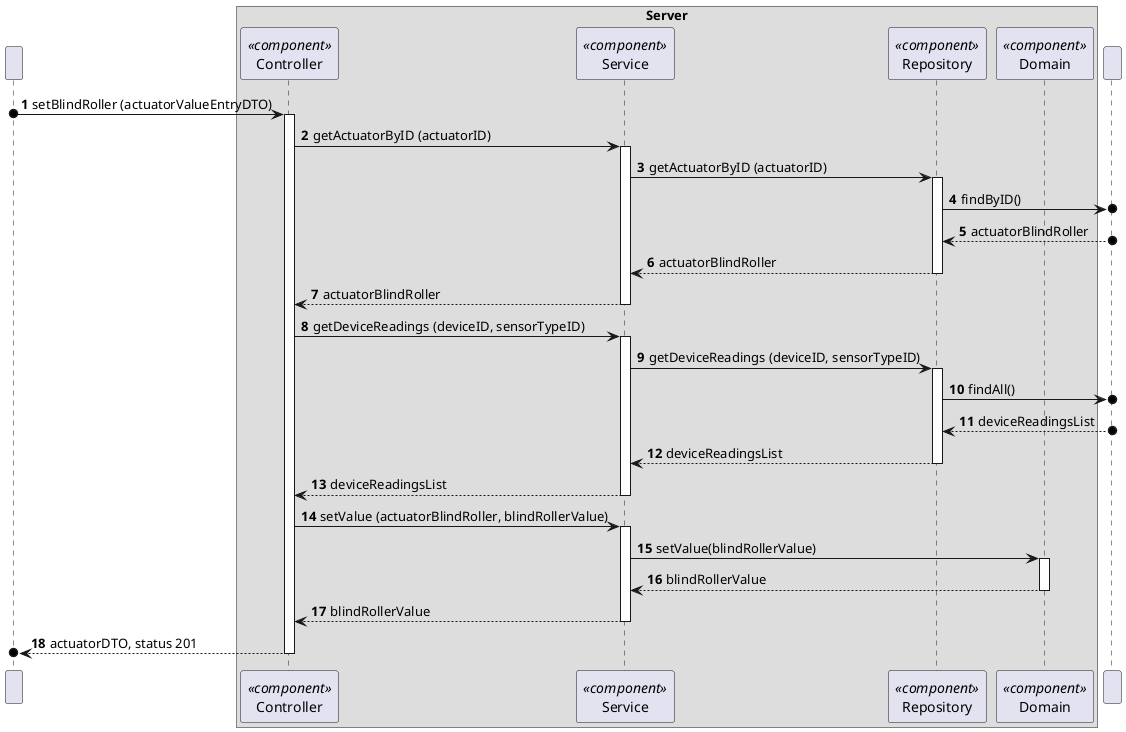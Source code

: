 @startuml
'https://plantuml.com/sequence-diagram
!pragma layout smetana
autonumber

participant " " as HTTP

box "Server"
    participant "Controller" as Controller<<component>>
    participant Service as "Service"<<component>>
    participant Repository as "Repository"<<component>>
    participant Domain as "Domain"<<component>>

    end box

    participant DataBase as " "


HTTP o-> Controller: setBlindRoller (actuatorValueEntryDTO)
activate Controller

Controller -> Service: getActuatorByID (actuatorID)
activate Service

Service -> Repository: getActuatorByID (actuatorID)
activate Repository

Repository ->o DataBase: findByID()

DataBase o--> Repository: actuatorBlindRoller

Repository --> Service: actuatorBlindRoller
deactivate Repository

Service --> Controller: actuatorBlindRoller
deactivate Service

Controller -> Service: getDeviceReadings (deviceID, sensorTypeID)
activate Service

Service -> Repository: getDeviceReadings (deviceID, sensorTypeID)
activate Repository

Repository ->o DataBase: findAll()

DataBase o--> Repository: deviceReadingsList

Repository --> Service: deviceReadingsList
deactivate Repository

Service --> Controller: deviceReadingsList
deactivate Service

Controller -> Service: setValue (actuatorBlindRoller, blindRollerValue)
activate Service

Service -> Domain: setValue(blindRollerValue)
activate Domain

Domain --> Service: blindRollerValue
deactivate Domain

Service --> Controller: blindRollerValue
deactivate Service


Controller -->o HTTP: actuatorDTO, status 201
deactivate Controller


@enduml